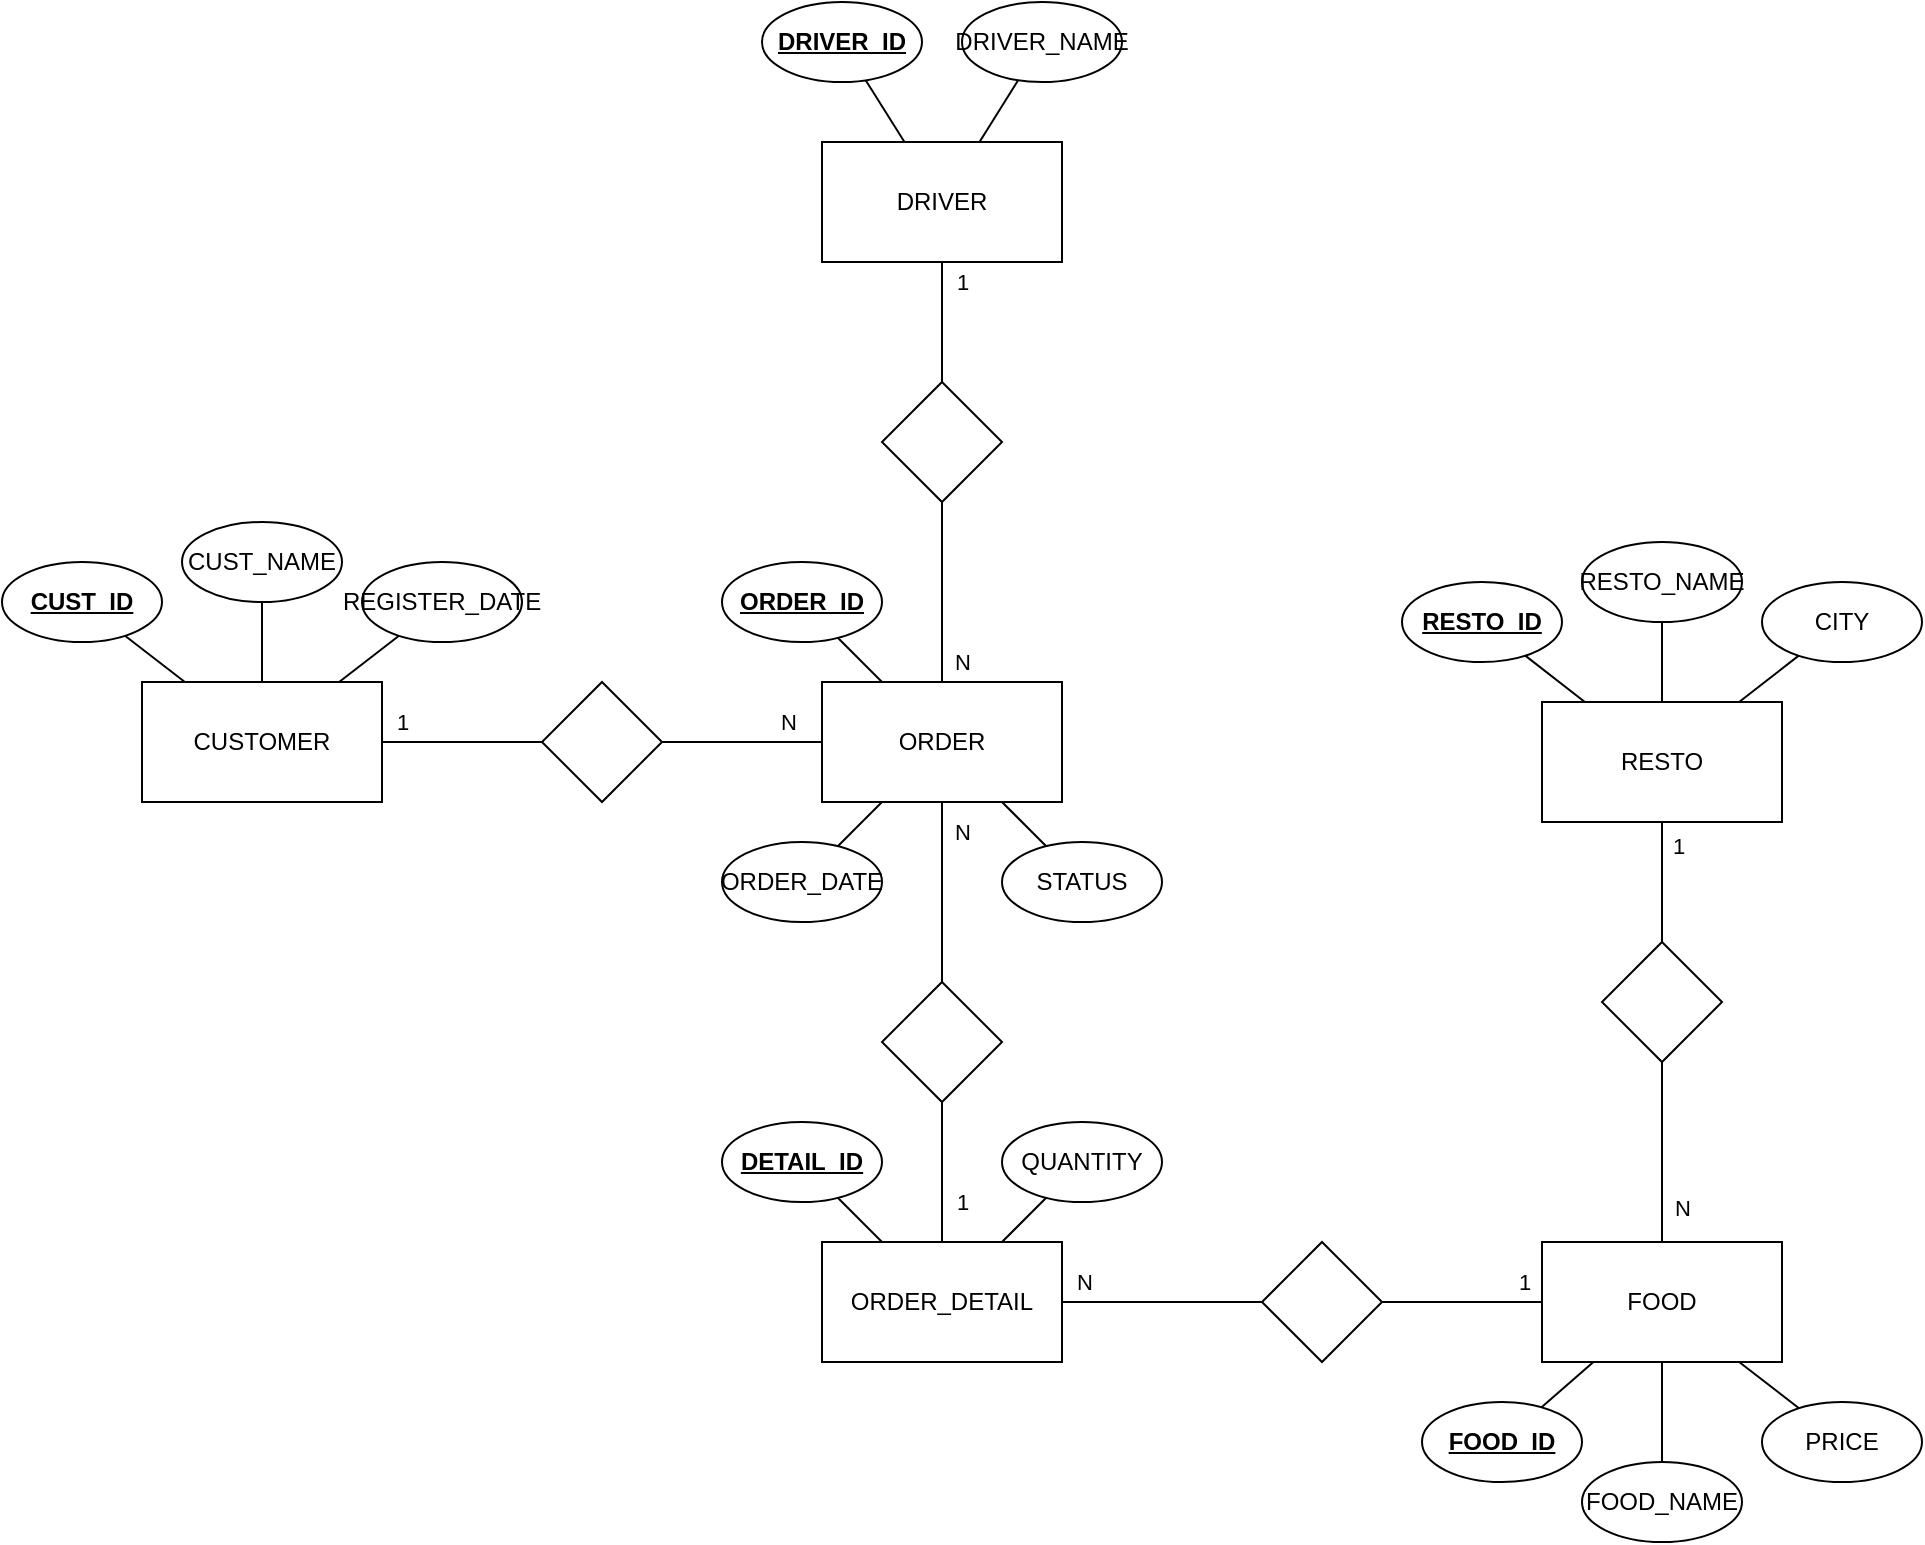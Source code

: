 <mxfile version="23.1.5" type="google" pages="2">
  <diagram name="Page-1" id="H4_xIRkt0PWk35X0GQ88">
    <mxGraphModel grid="1" page="1" gridSize="10" guides="1" tooltips="1" connect="1" arrows="1" fold="1" pageScale="1" pageWidth="850" pageHeight="1100" math="0" shadow="0">
      <root>
        <mxCell id="0" />
        <mxCell id="1" parent="0" />
        <mxCell id="DipAcKh3NF5C1Yp6Zb9K-9" style="rounded=0;orthogonalLoop=1;jettySize=auto;html=1;endArrow=none;endFill=0;" edge="1" parent="1" source="DipAcKh3NF5C1Yp6Zb9K-1" target="DipAcKh3NF5C1Yp6Zb9K-8">
          <mxGeometry relative="1" as="geometry" />
        </mxCell>
        <mxCell id="DipAcKh3NF5C1Yp6Zb9K-28" value="1" style="edgeLabel;html=1;align=center;verticalAlign=middle;resizable=0;points=[];" connectable="0" vertex="1" parent="DipAcKh3NF5C1Yp6Zb9K-9">
          <mxGeometry x="-0.363" y="-2" relative="1" as="geometry">
            <mxPoint x="-16" y="-12" as="offset" />
          </mxGeometry>
        </mxCell>
        <mxCell id="DipAcKh3NF5C1Yp6Zb9K-53" style="edgeStyle=none;shape=connector;rounded=0;orthogonalLoop=1;jettySize=auto;html=1;labelBackgroundColor=default;strokeColor=default;align=center;verticalAlign=middle;fontFamily=Helvetica;fontSize=11;fontColor=default;endArrow=none;endFill=0;" edge="1" parent="1" source="DipAcKh3NF5C1Yp6Zb9K-1" target="DipAcKh3NF5C1Yp6Zb9K-44">
          <mxGeometry relative="1" as="geometry" />
        </mxCell>
        <mxCell id="DipAcKh3NF5C1Yp6Zb9K-1" value="CUSTOMER" style="rounded=0;whiteSpace=wrap;html=1;" vertex="1" parent="1">
          <mxGeometry x="60" y="200" width="120" height="60" as="geometry" />
        </mxCell>
        <mxCell id="DipAcKh3NF5C1Yp6Zb9K-13" style="rounded=0;orthogonalLoop=1;jettySize=auto;html=1;endArrow=none;endFill=0;" edge="1" parent="1" source="DipAcKh3NF5C1Yp6Zb9K-4" target="DipAcKh3NF5C1Yp6Zb9K-11">
          <mxGeometry relative="1" as="geometry" />
        </mxCell>
        <mxCell id="DipAcKh3NF5C1Yp6Zb9K-31" value="1" style="edgeLabel;html=1;align=center;verticalAlign=middle;resizable=0;points=[];" connectable="0" vertex="1" parent="DipAcKh3NF5C1Yp6Zb9K-13">
          <mxGeometry x="-0.669" y="1" relative="1" as="geometry">
            <mxPoint x="9" as="offset" />
          </mxGeometry>
        </mxCell>
        <mxCell id="DipAcKh3NF5C1Yp6Zb9K-4" value="DRIVER" style="rounded=0;whiteSpace=wrap;html=1;" vertex="1" parent="1">
          <mxGeometry x="400.0" y="-70.0" width="120" height="60" as="geometry" />
        </mxCell>
        <mxCell id="DipAcKh3NF5C1Yp6Zb9K-10" style="rounded=0;orthogonalLoop=1;jettySize=auto;html=1;endArrow=none;endFill=0;" edge="1" parent="1" source="DipAcKh3NF5C1Yp6Zb9K-5" target="DipAcKh3NF5C1Yp6Zb9K-8">
          <mxGeometry relative="1" as="geometry" />
        </mxCell>
        <mxCell id="DipAcKh3NF5C1Yp6Zb9K-29" value="N" style="edgeLabel;html=1;align=center;verticalAlign=middle;resizable=0;points=[];" connectable="0" vertex="1" parent="DipAcKh3NF5C1Yp6Zb9K-10">
          <mxGeometry x="-0.396" y="1" relative="1" as="geometry">
            <mxPoint x="7" y="-11" as="offset" />
          </mxGeometry>
        </mxCell>
        <mxCell id="DipAcKh3NF5C1Yp6Zb9K-12" style="rounded=0;orthogonalLoop=1;jettySize=auto;html=1;endArrow=none;endFill=0;" edge="1" parent="1" source="DipAcKh3NF5C1Yp6Zb9K-5" target="DipAcKh3NF5C1Yp6Zb9K-11">
          <mxGeometry relative="1" as="geometry" />
        </mxCell>
        <mxCell id="DipAcKh3NF5C1Yp6Zb9K-30" value="N" style="edgeLabel;html=1;align=center;verticalAlign=middle;resizable=0;points=[];" connectable="0" vertex="1" parent="DipAcKh3NF5C1Yp6Zb9K-12">
          <mxGeometry x="-0.572" y="-1" relative="1" as="geometry">
            <mxPoint x="9" y="9" as="offset" />
          </mxGeometry>
        </mxCell>
        <mxCell id="DipAcKh3NF5C1Yp6Zb9K-21" style="rounded=0;orthogonalLoop=1;jettySize=auto;html=1;endArrow=none;endFill=0;" edge="1" parent="1" source="DipAcKh3NF5C1Yp6Zb9K-6" target="DipAcKh3NF5C1Yp6Zb9K-40">
          <mxGeometry relative="1" as="geometry">
            <mxPoint x="1150" y="100" as="targetPoint" />
          </mxGeometry>
        </mxCell>
        <mxCell id="DipAcKh3NF5C1Yp6Zb9K-36" value="1" style="edgeLabel;html=1;align=center;verticalAlign=middle;resizable=0;points=[];" connectable="0" vertex="1" parent="DipAcKh3NF5C1Yp6Zb9K-21">
          <mxGeometry x="-0.618" y="-1" relative="1" as="geometry">
            <mxPoint x="9" as="offset" />
          </mxGeometry>
        </mxCell>
        <mxCell id="wjAsuF39xySHNHm6XVgP-3" style="edgeStyle=none;shape=connector;rounded=0;orthogonalLoop=1;jettySize=auto;html=1;labelBackgroundColor=default;strokeColor=default;align=center;verticalAlign=middle;fontFamily=Helvetica;fontSize=11;fontColor=default;endArrow=none;endFill=0;" edge="1" parent="1" source="zn8MHlkIqVWJgnF7XYqG-1" target="wjAsuF39xySHNHm6XVgP-1">
          <mxGeometry relative="1" as="geometry">
            <mxPoint x="520" y="510" as="sourcePoint" />
          </mxGeometry>
        </mxCell>
        <mxCell id="wjAsuF39xySHNHm6XVgP-5" value="N" style="edgeLabel;html=1;align=center;verticalAlign=middle;resizable=0;points=[];fontSize=11;fontFamily=Helvetica;fontColor=default;" connectable="0" vertex="1" parent="wjAsuF39xySHNHm6XVgP-3">
          <mxGeometry x="-0.814" relative="1" as="geometry">
            <mxPoint x="1" y="-10" as="offset" />
          </mxGeometry>
        </mxCell>
        <mxCell id="zn8MHlkIqVWJgnF7XYqG-8" value="" style="edgeStyle=none;rounded=0;orthogonalLoop=1;jettySize=auto;html=1;strokeColor=default;align=center;verticalAlign=middle;fontFamily=Helvetica;fontSize=11;fontColor=default;labelBackgroundColor=default;endArrow=none;endFill=0;" edge="1" parent="1" source="DipAcKh3NF5C1Yp6Zb9K-5" target="zn8MHlkIqVWJgnF7XYqG-6">
          <mxGeometry relative="1" as="geometry" />
        </mxCell>
        <mxCell id="DipAcKh3NF5C1Yp6Zb9K-5" value="ORDER" style="rounded=0;whiteSpace=wrap;html=1;" vertex="1" parent="1">
          <mxGeometry x="400.0" y="200.0" width="120" height="60" as="geometry" />
        </mxCell>
        <mxCell id="DipAcKh3NF5C1Yp6Zb9K-62" style="edgeStyle=none;shape=connector;rounded=0;orthogonalLoop=1;jettySize=auto;html=1;labelBackgroundColor=default;strokeColor=default;align=center;verticalAlign=middle;fontFamily=Helvetica;fontSize=11;fontColor=default;endArrow=none;endFill=0;" edge="1" parent="1" source="DipAcKh3NF5C1Yp6Zb9K-6" target="DipAcKh3NF5C1Yp6Zb9K-61">
          <mxGeometry relative="1" as="geometry" />
        </mxCell>
        <mxCell id="DipAcKh3NF5C1Yp6Zb9K-64" style="edgeStyle=none;shape=connector;rounded=0;orthogonalLoop=1;jettySize=auto;html=1;labelBackgroundColor=default;strokeColor=default;align=center;verticalAlign=middle;fontFamily=Helvetica;fontSize=11;fontColor=default;endArrow=none;endFill=0;" edge="1" parent="1" source="DipAcKh3NF5C1Yp6Zb9K-6" target="DipAcKh3NF5C1Yp6Zb9K-63">
          <mxGeometry relative="1" as="geometry" />
        </mxCell>
        <mxCell id="Lrao2M8YZlMkAuPfPE2f-13" style="rounded=0;orthogonalLoop=1;jettySize=auto;html=1;endArrow=none;endFill=0;" edge="1" parent="1" source="DipAcKh3NF5C1Yp6Zb9K-6" target="Lrao2M8YZlMkAuPfPE2f-12">
          <mxGeometry relative="1" as="geometry" />
        </mxCell>
        <mxCell id="DipAcKh3NF5C1Yp6Zb9K-6" value="RESTO" style="rounded=0;whiteSpace=wrap;html=1;" vertex="1" parent="1">
          <mxGeometry x="760" y="210.0" width="120" height="60" as="geometry" />
        </mxCell>
        <mxCell id="DipAcKh3NF5C1Yp6Zb9K-22" style="rounded=0;orthogonalLoop=1;jettySize=auto;html=1;endArrow=none;endFill=0;" edge="1" parent="1" source="DipAcKh3NF5C1Yp6Zb9K-41" target="DipAcKh3NF5C1Yp6Zb9K-40">
          <mxGeometry relative="1" as="geometry">
            <mxPoint x="840" y="300" as="sourcePoint" />
            <mxPoint x="840" y="360" as="targetPoint" />
          </mxGeometry>
        </mxCell>
        <mxCell id="DipAcKh3NF5C1Yp6Zb9K-37" value="N" style="edgeLabel;html=1;align=center;verticalAlign=middle;resizable=0;points=[];" connectable="0" vertex="1" parent="DipAcKh3NF5C1Yp6Zb9K-22">
          <mxGeometry x="-0.623" y="3" relative="1" as="geometry">
            <mxPoint x="13" as="offset" />
          </mxGeometry>
        </mxCell>
        <mxCell id="DipAcKh3NF5C1Yp6Zb9K-8" value="" style="rhombus;whiteSpace=wrap;html=1;" vertex="1" parent="1">
          <mxGeometry x="260" y="200" width="60" height="60" as="geometry" />
        </mxCell>
        <mxCell id="DipAcKh3NF5C1Yp6Zb9K-11" value="" style="rhombus;whiteSpace=wrap;html=1;" vertex="1" parent="1">
          <mxGeometry x="430.0" y="50" width="60" height="60" as="geometry" />
        </mxCell>
        <mxCell id="DipAcKh3NF5C1Yp6Zb9K-40" value="" style="rhombus;whiteSpace=wrap;html=1;fontFamily=Helvetica;fontSize=11;fontColor=default;" vertex="1" parent="1">
          <mxGeometry x="790" y="330" width="60" height="60" as="geometry" />
        </mxCell>
        <mxCell id="wjAsuF39xySHNHm6XVgP-4" style="edgeStyle=none;shape=connector;rounded=0;orthogonalLoop=1;jettySize=auto;html=1;labelBackgroundColor=default;strokeColor=default;align=center;verticalAlign=middle;fontFamily=Helvetica;fontSize=11;fontColor=default;endArrow=none;endFill=0;" edge="1" parent="1" source="DipAcKh3NF5C1Yp6Zb9K-41" target="wjAsuF39xySHNHm6XVgP-1">
          <mxGeometry relative="1" as="geometry">
            <mxPoint x="760" y="510" as="sourcePoint" />
          </mxGeometry>
        </mxCell>
        <mxCell id="wjAsuF39xySHNHm6XVgP-6" value="1" style="edgeLabel;html=1;align=center;verticalAlign=middle;resizable=0;points=[];fontSize=11;fontFamily=Helvetica;fontColor=default;" connectable="0" vertex="1" parent="wjAsuF39xySHNHm6XVgP-4">
          <mxGeometry x="-0.71" y="-1" relative="1" as="geometry">
            <mxPoint x="2" y="-9" as="offset" />
          </mxGeometry>
        </mxCell>
        <mxCell id="DipAcKh3NF5C1Yp6Zb9K-41" value="FOOD" style="rounded=0;whiteSpace=wrap;html=1;" vertex="1" parent="1">
          <mxGeometry x="760" y="480" width="120" height="60" as="geometry" />
        </mxCell>
        <mxCell id="DipAcKh3NF5C1Yp6Zb9K-46" style="rounded=0;orthogonalLoop=1;jettySize=auto;html=1;endArrow=none;endFill=0;" edge="1" parent="1" source="DipAcKh3NF5C1Yp6Zb9K-42" target="DipAcKh3NF5C1Yp6Zb9K-1">
          <mxGeometry relative="1" as="geometry" />
        </mxCell>
        <mxCell id="DipAcKh3NF5C1Yp6Zb9K-42" value="&lt;b&gt;CUST_ID&lt;/b&gt;" style="ellipse;whiteSpace=wrap;html=1;align=center;fontStyle=4;" vertex="1" parent="1">
          <mxGeometry x="-10" y="140" width="80" height="40" as="geometry" />
        </mxCell>
        <mxCell id="DipAcKh3NF5C1Yp6Zb9K-44" value="CUST_NAME" style="ellipse;whiteSpace=wrap;html=1;align=center;" vertex="1" parent="1">
          <mxGeometry x="80" y="120" width="80" height="40" as="geometry" />
        </mxCell>
        <mxCell id="DipAcKh3NF5C1Yp6Zb9K-61" value="&lt;b&gt;RESTO_ID&lt;/b&gt;" style="ellipse;whiteSpace=wrap;html=1;align=center;fontStyle=4;" vertex="1" parent="1">
          <mxGeometry x="690" y="150" width="80" height="40" as="geometry" />
        </mxCell>
        <mxCell id="DipAcKh3NF5C1Yp6Zb9K-63" value="RESTO_NAME" style="ellipse;whiteSpace=wrap;html=1;align=center;" vertex="1" parent="1">
          <mxGeometry x="780" y="130" width="80" height="40" as="geometry" />
        </mxCell>
        <mxCell id="DipAcKh3NF5C1Yp6Zb9K-70" style="edgeStyle=none;shape=connector;rounded=0;orthogonalLoop=1;jettySize=auto;html=1;labelBackgroundColor=default;strokeColor=default;align=center;verticalAlign=middle;fontFamily=Helvetica;fontSize=11;fontColor=default;endArrow=none;endFill=0;" edge="1" parent="1" source="DipAcKh3NF5C1Yp6Zb9K-69" target="DipAcKh3NF5C1Yp6Zb9K-41">
          <mxGeometry relative="1" as="geometry" />
        </mxCell>
        <mxCell id="DipAcKh3NF5C1Yp6Zb9K-69" value="&lt;b&gt;FOOD_ID&lt;/b&gt;" style="ellipse;whiteSpace=wrap;html=1;align=center;fontStyle=4;" vertex="1" parent="1">
          <mxGeometry x="700" y="560" width="80" height="40" as="geometry" />
        </mxCell>
        <mxCell id="DipAcKh3NF5C1Yp6Zb9K-72" style="edgeStyle=none;shape=connector;rounded=0;orthogonalLoop=1;jettySize=auto;html=1;labelBackgroundColor=default;strokeColor=default;align=center;verticalAlign=middle;fontFamily=Helvetica;fontSize=11;fontColor=default;endArrow=none;endFill=0;" edge="1" parent="1" source="DipAcKh3NF5C1Yp6Zb9K-71" target="DipAcKh3NF5C1Yp6Zb9K-41">
          <mxGeometry relative="1" as="geometry" />
        </mxCell>
        <mxCell id="DipAcKh3NF5C1Yp6Zb9K-71" value="FOOD_NAME" style="ellipse;whiteSpace=wrap;html=1;align=center;" vertex="1" parent="1">
          <mxGeometry x="780" y="590" width="80" height="40" as="geometry" />
        </mxCell>
        <mxCell id="DipAcKh3NF5C1Yp6Zb9K-81" style="edgeStyle=none;shape=connector;rounded=0;orthogonalLoop=1;jettySize=auto;html=1;labelBackgroundColor=default;strokeColor=default;align=center;verticalAlign=middle;fontFamily=Helvetica;fontSize=11;fontColor=default;endArrow=none;endFill=0;" edge="1" parent="1" source="DipAcKh3NF5C1Yp6Zb9K-4" target="DipAcKh3NF5C1Yp6Zb9K-85">
          <mxGeometry relative="1" as="geometry">
            <mxPoint x="330" y="-120" as="sourcePoint" />
          </mxGeometry>
        </mxCell>
        <mxCell id="DipAcKh3NF5C1Yp6Zb9K-83" style="rounded=0;orthogonalLoop=1;jettySize=auto;html=1;endArrow=none;endFill=0;" edge="1" parent="1" source="DipAcKh3NF5C1Yp6Zb9K-84" target="DipAcKh3NF5C1Yp6Zb9K-4">
          <mxGeometry relative="1" as="geometry">
            <mxPoint x="360" y="-120" as="targetPoint" />
          </mxGeometry>
        </mxCell>
        <mxCell id="DipAcKh3NF5C1Yp6Zb9K-84" value="&lt;b&gt;DRIVER_ID&lt;/b&gt;" style="ellipse;whiteSpace=wrap;html=1;align=center;fontStyle=4;" vertex="1" parent="1">
          <mxGeometry x="370" y="-140" width="80" height="40" as="geometry" />
        </mxCell>
        <mxCell id="DipAcKh3NF5C1Yp6Zb9K-85" value="DRIVER_NAME" style="ellipse;whiteSpace=wrap;html=1;align=center;" vertex="1" parent="1">
          <mxGeometry x="470" y="-140" width="80" height="40" as="geometry" />
        </mxCell>
        <mxCell id="DipAcKh3NF5C1Yp6Zb9K-97" style="edgeStyle=none;shape=connector;rounded=0;orthogonalLoop=1;jettySize=auto;html=1;labelBackgroundColor=default;strokeColor=default;align=center;verticalAlign=middle;fontFamily=Helvetica;fontSize=11;fontColor=default;endArrow=none;endFill=0;" edge="1" parent="1" source="DipAcKh3NF5C1Yp6Zb9K-96" target="DipAcKh3NF5C1Yp6Zb9K-5">
          <mxGeometry relative="1" as="geometry" />
        </mxCell>
        <mxCell id="DipAcKh3NF5C1Yp6Zb9K-96" value="&lt;b&gt;ORDER_ID&lt;/b&gt;" style="ellipse;whiteSpace=wrap;html=1;align=center;fontStyle=4;" vertex="1" parent="1">
          <mxGeometry x="350.0" y="140" width="80" height="40" as="geometry" />
        </mxCell>
        <mxCell id="DipAcKh3NF5C1Yp6Zb9K-107" style="edgeStyle=none;shape=connector;rounded=0;orthogonalLoop=1;jettySize=auto;html=1;labelBackgroundColor=default;strokeColor=default;align=center;verticalAlign=middle;fontFamily=Helvetica;fontSize=11;fontColor=default;endArrow=none;endFill=0;" edge="1" parent="1" source="DipAcKh3NF5C1Yp6Zb9K-106" target="DipAcKh3NF5C1Yp6Zb9K-5">
          <mxGeometry relative="1" as="geometry" />
        </mxCell>
        <mxCell id="DipAcKh3NF5C1Yp6Zb9K-106" value="ORDER_DATE" style="ellipse;whiteSpace=wrap;html=1;align=center;" vertex="1" parent="1">
          <mxGeometry x="350" y="280" width="80" height="40" as="geometry" />
        </mxCell>
        <mxCell id="DipAcKh3NF5C1Yp6Zb9K-109" style="edgeStyle=none;shape=connector;rounded=0;orthogonalLoop=1;jettySize=auto;html=1;labelBackgroundColor=default;strokeColor=default;align=center;verticalAlign=middle;fontFamily=Helvetica;fontSize=11;fontColor=default;endArrow=none;endFill=0;" edge="1" parent="1" source="DipAcKh3NF5C1Yp6Zb9K-108" target="DipAcKh3NF5C1Yp6Zb9K-41">
          <mxGeometry relative="1" as="geometry" />
        </mxCell>
        <mxCell id="DipAcKh3NF5C1Yp6Zb9K-108" value="PRICE" style="ellipse;whiteSpace=wrap;html=1;align=center;" vertex="1" parent="1">
          <mxGeometry x="870" y="560" width="80" height="40" as="geometry" />
        </mxCell>
        <mxCell id="DipAcKh3NF5C1Yp6Zb9K-111" style="edgeStyle=none;shape=connector;rounded=0;orthogonalLoop=1;jettySize=auto;html=1;labelBackgroundColor=default;strokeColor=default;align=center;verticalAlign=middle;fontFamily=Helvetica;fontSize=11;fontColor=default;endArrow=none;endFill=0;" edge="1" parent="1" source="DipAcKh3NF5C1Yp6Zb9K-110" target="zn8MHlkIqVWJgnF7XYqG-1">
          <mxGeometry relative="1" as="geometry" />
        </mxCell>
        <mxCell id="DipAcKh3NF5C1Yp6Zb9K-110" value="QUANTITY" style="ellipse;whiteSpace=wrap;html=1;align=center;" vertex="1" parent="1">
          <mxGeometry x="490" y="420" width="80" height="40" as="geometry" />
        </mxCell>
        <mxCell id="DipAcKh3NF5C1Yp6Zb9K-121" style="edgeStyle=none;shape=connector;rounded=0;orthogonalLoop=1;jettySize=auto;html=1;labelBackgroundColor=default;strokeColor=default;align=center;verticalAlign=middle;fontFamily=Helvetica;fontSize=11;fontColor=default;endArrow=none;endFill=0;" edge="1" parent="1" source="DipAcKh3NF5C1Yp6Zb9K-120" target="DipAcKh3NF5C1Yp6Zb9K-5">
          <mxGeometry relative="1" as="geometry" />
        </mxCell>
        <mxCell id="DipAcKh3NF5C1Yp6Zb9K-120" value="STATUS" style="ellipse;whiteSpace=wrap;html=1;align=center;" vertex="1" parent="1">
          <mxGeometry x="490" y="280" width="80" height="40" as="geometry" />
        </mxCell>
        <mxCell id="wjAsuF39xySHNHm6XVgP-1" value="" style="rhombus;whiteSpace=wrap;html=1;fontFamily=Helvetica;fontSize=11;fontColor=default;" vertex="1" parent="1">
          <mxGeometry x="620.0" y="480" width="60" height="60" as="geometry" />
        </mxCell>
        <mxCell id="wjAsuF39xySHNHm6XVgP-8" style="edgeStyle=none;shape=connector;rounded=0;orthogonalLoop=1;jettySize=auto;html=1;labelBackgroundColor=default;strokeColor=default;align=center;verticalAlign=middle;fontFamily=Helvetica;fontSize=11;fontColor=default;endArrow=none;endFill=0;" edge="1" parent="1" source="wjAsuF39xySHNHm6XVgP-7" target="DipAcKh3NF5C1Yp6Zb9K-1">
          <mxGeometry relative="1" as="geometry" />
        </mxCell>
        <mxCell id="wjAsuF39xySHNHm6XVgP-7" value="REGISTER_DATE" style="ellipse;whiteSpace=wrap;html=1;align=center;" vertex="1" parent="1">
          <mxGeometry x="170" y="140" width="80" height="40" as="geometry" />
        </mxCell>
        <mxCell id="Lrao2M8YZlMkAuPfPE2f-12" value="CITY" style="ellipse;whiteSpace=wrap;html=1;align=center;" vertex="1" parent="1">
          <mxGeometry x="870" y="150" width="80" height="40" as="geometry" />
        </mxCell>
        <mxCell id="zn8MHlkIqVWJgnF7XYqG-1" value="ORDER_DETAIL" style="rounded=0;whiteSpace=wrap;html=1;" vertex="1" parent="1">
          <mxGeometry x="400.0" y="480.0" width="120" height="60" as="geometry" />
        </mxCell>
        <mxCell id="zn8MHlkIqVWJgnF7XYqG-2" style="rounded=0;orthogonalLoop=1;jettySize=auto;html=1;endArrow=none;endFill=0;" edge="1" parent="1" source="DipAcKh3NF5C1Yp6Zb9K-5" target="zn8MHlkIqVWJgnF7XYqG-6">
          <mxGeometry relative="1" as="geometry">
            <mxPoint x="460" y="260" as="sourcePoint" />
          </mxGeometry>
        </mxCell>
        <mxCell id="zn8MHlkIqVWJgnF7XYqG-3" value="N" style="edgeLabel;html=1;align=center;verticalAlign=middle;resizable=0;points=[];" connectable="0" vertex="1" parent="zn8MHlkIqVWJgnF7XYqG-2">
          <mxGeometry x="-0.669" y="1" relative="1" as="geometry">
            <mxPoint x="9" as="offset" />
          </mxGeometry>
        </mxCell>
        <mxCell id="zn8MHlkIqVWJgnF7XYqG-4" style="rounded=0;orthogonalLoop=1;jettySize=auto;html=1;endArrow=none;endFill=0;" edge="1" parent="1" source="zn8MHlkIqVWJgnF7XYqG-1" target="zn8MHlkIqVWJgnF7XYqG-6">
          <mxGeometry relative="1" as="geometry">
            <mxPoint x="460" y="470" as="sourcePoint" />
          </mxGeometry>
        </mxCell>
        <mxCell id="zn8MHlkIqVWJgnF7XYqG-5" value="1" style="edgeLabel;html=1;align=center;verticalAlign=middle;resizable=0;points=[];" connectable="0" vertex="1" parent="zn8MHlkIqVWJgnF7XYqG-4">
          <mxGeometry x="-0.572" y="-1" relative="1" as="geometry">
            <mxPoint x="9" y="-5" as="offset" />
          </mxGeometry>
        </mxCell>
        <mxCell id="zn8MHlkIqVWJgnF7XYqG-6" value="" style="rhombus;whiteSpace=wrap;html=1;" vertex="1" parent="1">
          <mxGeometry x="430.0" y="350" width="60" height="60" as="geometry" />
        </mxCell>
        <mxCell id="zn8MHlkIqVWJgnF7XYqG-10" style="edgeStyle=none;rounded=0;orthogonalLoop=1;jettySize=auto;html=1;strokeColor=default;align=center;verticalAlign=middle;fontFamily=Helvetica;fontSize=11;fontColor=default;labelBackgroundColor=default;endArrow=none;endFill=0;" edge="1" parent="1" source="zn8MHlkIqVWJgnF7XYqG-9" target="zn8MHlkIqVWJgnF7XYqG-1">
          <mxGeometry relative="1" as="geometry" />
        </mxCell>
        <mxCell id="zn8MHlkIqVWJgnF7XYqG-9" value="&lt;b&gt;DETAIL_ID&lt;/b&gt;" style="ellipse;whiteSpace=wrap;html=1;align=center;fontStyle=4;" vertex="1" parent="1">
          <mxGeometry x="350.0" y="420" width="80" height="40" as="geometry" />
        </mxCell>
      </root>
    </mxGraphModel>
  </diagram>
  <diagram id="n924TuCVP8KnOsCFZB59" name="Page-2">
    <mxGraphModel grid="1" page="1" gridSize="10" guides="1" tooltips="1" connect="1" arrows="1" fold="1" pageScale="1" pageWidth="850" pageHeight="1100" math="0" shadow="0">
      <root>
        <mxCell id="0" />
        <mxCell id="1" parent="0" />
        <mxCell id="l9iEBerXsmFjaWC0BYut-1" style="rounded=0;orthogonalLoop=1;jettySize=auto;html=1;endArrow=none;endFill=0;" edge="1" parent="1" source="l9iEBerXsmFjaWC0BYut-4" target="l9iEBerXsmFjaWC0BYut-23">
          <mxGeometry relative="1" as="geometry" />
        </mxCell>
        <mxCell id="l9iEBerXsmFjaWC0BYut-2" value="1" style="edgeLabel;html=1;align=center;verticalAlign=middle;resizable=0;points=[];" connectable="0" vertex="1" parent="l9iEBerXsmFjaWC0BYut-1">
          <mxGeometry x="-0.363" y="-2" relative="1" as="geometry">
            <mxPoint x="-16" y="-12" as="offset" />
          </mxGeometry>
        </mxCell>
        <mxCell id="l9iEBerXsmFjaWC0BYut-3" style="edgeStyle=none;shape=connector;rounded=0;orthogonalLoop=1;jettySize=auto;html=1;labelBackgroundColor=default;strokeColor=default;align=center;verticalAlign=middle;fontFamily=Helvetica;fontSize=11;fontColor=default;endArrow=none;endFill=0;" edge="1" parent="1" source="l9iEBerXsmFjaWC0BYut-4" target="l9iEBerXsmFjaWC0BYut-31">
          <mxGeometry relative="1" as="geometry" />
        </mxCell>
        <mxCell id="l9iEBerXsmFjaWC0BYut-4" value="CUSTOMER" style="rounded=0;whiteSpace=wrap;html=1;" vertex="1" parent="1">
          <mxGeometry x="60" y="200" width="120" height="60" as="geometry" />
        </mxCell>
        <mxCell id="l9iEBerXsmFjaWC0BYut-5" style="rounded=0;orthogonalLoop=1;jettySize=auto;html=1;endArrow=none;endFill=0;" edge="1" parent="1" source="l9iEBerXsmFjaWC0BYut-7" target="l9iEBerXsmFjaWC0BYut-24">
          <mxGeometry relative="1" as="geometry" />
        </mxCell>
        <mxCell id="l9iEBerXsmFjaWC0BYut-6" value="1" style="edgeLabel;html=1;align=center;verticalAlign=middle;resizable=0;points=[];" connectable="0" vertex="1" parent="l9iEBerXsmFjaWC0BYut-5">
          <mxGeometry x="-0.669" y="1" relative="1" as="geometry">
            <mxPoint x="9" as="offset" />
          </mxGeometry>
        </mxCell>
        <mxCell id="l9iEBerXsmFjaWC0BYut-7" value="DRIVER" style="rounded=0;whiteSpace=wrap;html=1;" vertex="1" parent="1">
          <mxGeometry x="400.0" y="-70.0" width="120" height="60" as="geometry" />
        </mxCell>
        <mxCell id="l9iEBerXsmFjaWC0BYut-8" style="rounded=0;orthogonalLoop=1;jettySize=auto;html=1;endArrow=none;endFill=0;" edge="1" parent="1" source="l9iEBerXsmFjaWC0BYut-16" target="l9iEBerXsmFjaWC0BYut-23">
          <mxGeometry relative="1" as="geometry" />
        </mxCell>
        <mxCell id="l9iEBerXsmFjaWC0BYut-9" value="N" style="edgeLabel;html=1;align=center;verticalAlign=middle;resizable=0;points=[];" connectable="0" vertex="1" parent="l9iEBerXsmFjaWC0BYut-8">
          <mxGeometry x="-0.396" y="1" relative="1" as="geometry">
            <mxPoint x="7" y="-11" as="offset" />
          </mxGeometry>
        </mxCell>
        <mxCell id="l9iEBerXsmFjaWC0BYut-10" style="rounded=0;orthogonalLoop=1;jettySize=auto;html=1;endArrow=none;endFill=0;" edge="1" parent="1" source="l9iEBerXsmFjaWC0BYut-16" target="l9iEBerXsmFjaWC0BYut-24">
          <mxGeometry relative="1" as="geometry" />
        </mxCell>
        <mxCell id="l9iEBerXsmFjaWC0BYut-11" value="N" style="edgeLabel;html=1;align=center;verticalAlign=middle;resizable=0;points=[];" connectable="0" vertex="1" parent="l9iEBerXsmFjaWC0BYut-10">
          <mxGeometry x="-0.572" y="-1" relative="1" as="geometry">
            <mxPoint x="9" y="9" as="offset" />
          </mxGeometry>
        </mxCell>
        <mxCell id="l9iEBerXsmFjaWC0BYut-12" style="rounded=0;orthogonalLoop=1;jettySize=auto;html=1;endArrow=none;endFill=0;" edge="1" parent="1" source="l9iEBerXsmFjaWC0BYut-20" target="l9iEBerXsmFjaWC0BYut-25">
          <mxGeometry relative="1" as="geometry">
            <mxPoint x="1150" y="-180" as="targetPoint" />
          </mxGeometry>
        </mxCell>
        <mxCell id="l9iEBerXsmFjaWC0BYut-13" value="1" style="edgeLabel;html=1;align=center;verticalAlign=middle;resizable=0;points=[];" connectable="0" vertex="1" parent="l9iEBerXsmFjaWC0BYut-12">
          <mxGeometry x="-0.618" y="-1" relative="1" as="geometry">
            <mxPoint x="9" as="offset" />
          </mxGeometry>
        </mxCell>
        <mxCell id="l9iEBerXsmFjaWC0BYut-14" style="edgeStyle=none;shape=connector;rounded=0;orthogonalLoop=1;jettySize=auto;html=1;labelBackgroundColor=default;strokeColor=default;align=center;verticalAlign=middle;fontFamily=Helvetica;fontSize=11;fontColor=default;endArrow=none;endFill=0;" edge="1" parent="1" source="l9iEBerXsmFjaWC0BYut-16" target="l9iEBerXsmFjaWC0BYut-52">
          <mxGeometry relative="1" as="geometry" />
        </mxCell>
        <mxCell id="l9iEBerXsmFjaWC0BYut-15" value="N" style="edgeLabel;html=1;align=center;verticalAlign=middle;resizable=0;points=[];fontSize=11;fontFamily=Helvetica;fontColor=default;" connectable="0" vertex="1" parent="l9iEBerXsmFjaWC0BYut-14">
          <mxGeometry x="-0.814" relative="1" as="geometry">
            <mxPoint x="1" y="-10" as="offset" />
          </mxGeometry>
        </mxCell>
        <mxCell id="l9iEBerXsmFjaWC0BYut-16" value="ORDER" style="rounded=0;whiteSpace=wrap;html=1;" vertex="1" parent="1">
          <mxGeometry x="400.0" y="200.0" width="120" height="60" as="geometry" />
        </mxCell>
        <mxCell id="l9iEBerXsmFjaWC0BYut-17" style="edgeStyle=none;shape=connector;rounded=0;orthogonalLoop=1;jettySize=auto;html=1;labelBackgroundColor=default;strokeColor=default;align=center;verticalAlign=middle;fontFamily=Helvetica;fontSize=11;fontColor=default;endArrow=none;endFill=0;" edge="1" parent="1" source="l9iEBerXsmFjaWC0BYut-20" target="l9iEBerXsmFjaWC0BYut-32">
          <mxGeometry relative="1" as="geometry" />
        </mxCell>
        <mxCell id="l9iEBerXsmFjaWC0BYut-18" style="edgeStyle=none;shape=connector;rounded=0;orthogonalLoop=1;jettySize=auto;html=1;labelBackgroundColor=default;strokeColor=default;align=center;verticalAlign=middle;fontFamily=Helvetica;fontSize=11;fontColor=default;endArrow=none;endFill=0;" edge="1" parent="1" source="l9iEBerXsmFjaWC0BYut-20" target="l9iEBerXsmFjaWC0BYut-33">
          <mxGeometry relative="1" as="geometry" />
        </mxCell>
        <mxCell id="l9iEBerXsmFjaWC0BYut-19" style="rounded=0;orthogonalLoop=1;jettySize=auto;html=1;endArrow=none;endFill=0;" edge="1" parent="1" source="l9iEBerXsmFjaWC0BYut-20" target="l9iEBerXsmFjaWC0BYut-55">
          <mxGeometry relative="1" as="geometry" />
        </mxCell>
        <mxCell id="l9iEBerXsmFjaWC0BYut-20" value="RESTO" style="rounded=0;whiteSpace=wrap;html=1;" vertex="1" parent="1">
          <mxGeometry x="760" y="-70.0" width="120" height="60" as="geometry" />
        </mxCell>
        <mxCell id="l9iEBerXsmFjaWC0BYut-21" style="rounded=0;orthogonalLoop=1;jettySize=auto;html=1;endArrow=none;endFill=0;" edge="1" parent="1" source="l9iEBerXsmFjaWC0BYut-28" target="l9iEBerXsmFjaWC0BYut-25">
          <mxGeometry relative="1" as="geometry">
            <mxPoint x="840" y="20" as="sourcePoint" />
            <mxPoint x="840" y="80" as="targetPoint" />
          </mxGeometry>
        </mxCell>
        <mxCell id="l9iEBerXsmFjaWC0BYut-22" value="N" style="edgeLabel;html=1;align=center;verticalAlign=middle;resizable=0;points=[];" connectable="0" vertex="1" parent="l9iEBerXsmFjaWC0BYut-21">
          <mxGeometry x="-0.623" y="3" relative="1" as="geometry">
            <mxPoint x="13" as="offset" />
          </mxGeometry>
        </mxCell>
        <mxCell id="l9iEBerXsmFjaWC0BYut-23" value="" style="rhombus;whiteSpace=wrap;html=1;" vertex="1" parent="1">
          <mxGeometry x="260" y="200" width="60" height="60" as="geometry" />
        </mxCell>
        <mxCell id="l9iEBerXsmFjaWC0BYut-24" value="" style="rhombus;whiteSpace=wrap;html=1;" vertex="1" parent="1">
          <mxGeometry x="430.0" y="50" width="60" height="60" as="geometry" />
        </mxCell>
        <mxCell id="l9iEBerXsmFjaWC0BYut-25" value="" style="rhombus;whiteSpace=wrap;html=1;fontFamily=Helvetica;fontSize=11;fontColor=default;" vertex="1" parent="1">
          <mxGeometry x="790" y="50" width="60" height="60" as="geometry" />
        </mxCell>
        <mxCell id="l9iEBerXsmFjaWC0BYut-26" style="edgeStyle=none;shape=connector;rounded=0;orthogonalLoop=1;jettySize=auto;html=1;labelBackgroundColor=default;strokeColor=default;align=center;verticalAlign=middle;fontFamily=Helvetica;fontSize=11;fontColor=default;endArrow=none;endFill=0;" edge="1" parent="1" source="l9iEBerXsmFjaWC0BYut-28" target="l9iEBerXsmFjaWC0BYut-52">
          <mxGeometry relative="1" as="geometry" />
        </mxCell>
        <mxCell id="l9iEBerXsmFjaWC0BYut-27" value="1" style="edgeLabel;html=1;align=center;verticalAlign=middle;resizable=0;points=[];fontSize=11;fontFamily=Helvetica;fontColor=default;" connectable="0" vertex="1" parent="l9iEBerXsmFjaWC0BYut-26">
          <mxGeometry x="-0.71" y="-1" relative="1" as="geometry">
            <mxPoint x="2" y="-9" as="offset" />
          </mxGeometry>
        </mxCell>
        <mxCell id="l9iEBerXsmFjaWC0BYut-28" value="FOOD" style="rounded=0;whiteSpace=wrap;html=1;" vertex="1" parent="1">
          <mxGeometry x="760" y="200" width="120" height="60" as="geometry" />
        </mxCell>
        <mxCell id="l9iEBerXsmFjaWC0BYut-29" style="rounded=0;orthogonalLoop=1;jettySize=auto;html=1;endArrow=none;endFill=0;" edge="1" parent="1" source="l9iEBerXsmFjaWC0BYut-30" target="l9iEBerXsmFjaWC0BYut-4">
          <mxGeometry relative="1" as="geometry" />
        </mxCell>
        <mxCell id="l9iEBerXsmFjaWC0BYut-30" value="&lt;b&gt;CUST_ID&lt;/b&gt;" style="ellipse;whiteSpace=wrap;html=1;align=center;fontStyle=4;" vertex="1" parent="1">
          <mxGeometry x="-10" y="140" width="80" height="40" as="geometry" />
        </mxCell>
        <mxCell id="l9iEBerXsmFjaWC0BYut-31" value="CUST_NAME" style="ellipse;whiteSpace=wrap;html=1;align=center;" vertex="1" parent="1">
          <mxGeometry x="80" y="120" width="80" height="40" as="geometry" />
        </mxCell>
        <mxCell id="l9iEBerXsmFjaWC0BYut-32" value="&lt;b&gt;RESTO_ID&lt;/b&gt;" style="ellipse;whiteSpace=wrap;html=1;align=center;fontStyle=4;" vertex="1" parent="1">
          <mxGeometry x="690" y="-130" width="80" height="40" as="geometry" />
        </mxCell>
        <mxCell id="l9iEBerXsmFjaWC0BYut-33" value="RESTO_NAME" style="ellipse;whiteSpace=wrap;html=1;align=center;" vertex="1" parent="1">
          <mxGeometry x="780" y="-150" width="80" height="40" as="geometry" />
        </mxCell>
        <mxCell id="l9iEBerXsmFjaWC0BYut-34" style="edgeStyle=none;shape=connector;rounded=0;orthogonalLoop=1;jettySize=auto;html=1;labelBackgroundColor=default;strokeColor=default;align=center;verticalAlign=middle;fontFamily=Helvetica;fontSize=11;fontColor=default;endArrow=none;endFill=0;" edge="1" parent="1" source="l9iEBerXsmFjaWC0BYut-35" target="l9iEBerXsmFjaWC0BYut-28">
          <mxGeometry relative="1" as="geometry" />
        </mxCell>
        <mxCell id="l9iEBerXsmFjaWC0BYut-35" value="&lt;b&gt;FOOD_ID&lt;/b&gt;" style="ellipse;whiteSpace=wrap;html=1;align=center;fontStyle=4;" vertex="1" parent="1">
          <mxGeometry x="700" y="280" width="80" height="40" as="geometry" />
        </mxCell>
        <mxCell id="l9iEBerXsmFjaWC0BYut-36" style="edgeStyle=none;shape=connector;rounded=0;orthogonalLoop=1;jettySize=auto;html=1;labelBackgroundColor=default;strokeColor=default;align=center;verticalAlign=middle;fontFamily=Helvetica;fontSize=11;fontColor=default;endArrow=none;endFill=0;" edge="1" parent="1" source="l9iEBerXsmFjaWC0BYut-37" target="l9iEBerXsmFjaWC0BYut-28">
          <mxGeometry relative="1" as="geometry" />
        </mxCell>
        <mxCell id="l9iEBerXsmFjaWC0BYut-37" value="FOOD_NAME" style="ellipse;whiteSpace=wrap;html=1;align=center;" vertex="1" parent="1">
          <mxGeometry x="780" y="310" width="80" height="40" as="geometry" />
        </mxCell>
        <mxCell id="l9iEBerXsmFjaWC0BYut-38" style="edgeStyle=none;shape=connector;rounded=0;orthogonalLoop=1;jettySize=auto;html=1;labelBackgroundColor=default;strokeColor=default;align=center;verticalAlign=middle;fontFamily=Helvetica;fontSize=11;fontColor=default;endArrow=none;endFill=0;" edge="1" parent="1" source="l9iEBerXsmFjaWC0BYut-7" target="l9iEBerXsmFjaWC0BYut-41">
          <mxGeometry relative="1" as="geometry">
            <mxPoint x="330" y="-120" as="sourcePoint" />
          </mxGeometry>
        </mxCell>
        <mxCell id="l9iEBerXsmFjaWC0BYut-39" style="rounded=0;orthogonalLoop=1;jettySize=auto;html=1;endArrow=none;endFill=0;" edge="1" parent="1" source="l9iEBerXsmFjaWC0BYut-40" target="l9iEBerXsmFjaWC0BYut-7">
          <mxGeometry relative="1" as="geometry">
            <mxPoint x="360" y="-120" as="targetPoint" />
          </mxGeometry>
        </mxCell>
        <mxCell id="l9iEBerXsmFjaWC0BYut-40" value="&lt;b&gt;DRIVER_ID&lt;/b&gt;" style="ellipse;whiteSpace=wrap;html=1;align=center;fontStyle=4;" vertex="1" parent="1">
          <mxGeometry x="370" y="-140" width="80" height="40" as="geometry" />
        </mxCell>
        <mxCell id="l9iEBerXsmFjaWC0BYut-41" value="DRIVER_NAME" style="ellipse;whiteSpace=wrap;html=1;align=center;" vertex="1" parent="1">
          <mxGeometry x="470" y="-140" width="80" height="40" as="geometry" />
        </mxCell>
        <mxCell id="l9iEBerXsmFjaWC0BYut-42" style="edgeStyle=none;shape=connector;rounded=0;orthogonalLoop=1;jettySize=auto;html=1;labelBackgroundColor=default;strokeColor=default;align=center;verticalAlign=middle;fontFamily=Helvetica;fontSize=11;fontColor=default;endArrow=none;endFill=0;" edge="1" parent="1" source="l9iEBerXsmFjaWC0BYut-43" target="l9iEBerXsmFjaWC0BYut-16">
          <mxGeometry relative="1" as="geometry" />
        </mxCell>
        <mxCell id="l9iEBerXsmFjaWC0BYut-43" value="&lt;b&gt;ORDER_ID&lt;/b&gt;" style="ellipse;whiteSpace=wrap;html=1;align=center;fontStyle=4;" vertex="1" parent="1">
          <mxGeometry x="350.0" y="140" width="80" height="40" as="geometry" />
        </mxCell>
        <mxCell id="l9iEBerXsmFjaWC0BYut-44" style="edgeStyle=none;shape=connector;rounded=0;orthogonalLoop=1;jettySize=auto;html=1;labelBackgroundColor=default;strokeColor=default;align=center;verticalAlign=middle;fontFamily=Helvetica;fontSize=11;fontColor=default;endArrow=none;endFill=0;" edge="1" parent="1" source="l9iEBerXsmFjaWC0BYut-45" target="l9iEBerXsmFjaWC0BYut-16">
          <mxGeometry relative="1" as="geometry" />
        </mxCell>
        <mxCell id="l9iEBerXsmFjaWC0BYut-45" value="ORDER_DATE" style="ellipse;whiteSpace=wrap;html=1;align=center;" vertex="1" parent="1">
          <mxGeometry x="350" y="280" width="80" height="40" as="geometry" />
        </mxCell>
        <mxCell id="l9iEBerXsmFjaWC0BYut-46" style="edgeStyle=none;shape=connector;rounded=0;orthogonalLoop=1;jettySize=auto;html=1;labelBackgroundColor=default;strokeColor=default;align=center;verticalAlign=middle;fontFamily=Helvetica;fontSize=11;fontColor=default;endArrow=none;endFill=0;" edge="1" parent="1" source="l9iEBerXsmFjaWC0BYut-47" target="l9iEBerXsmFjaWC0BYut-28">
          <mxGeometry relative="1" as="geometry" />
        </mxCell>
        <mxCell id="l9iEBerXsmFjaWC0BYut-47" value="PRICE" style="ellipse;whiteSpace=wrap;html=1;align=center;" vertex="1" parent="1">
          <mxGeometry x="870" y="280" width="80" height="40" as="geometry" />
        </mxCell>
        <mxCell id="l9iEBerXsmFjaWC0BYut-48" style="edgeStyle=none;shape=connector;rounded=0;orthogonalLoop=1;jettySize=auto;html=1;labelBackgroundColor=default;strokeColor=default;align=center;verticalAlign=middle;fontFamily=Helvetica;fontSize=11;fontColor=default;endArrow=none;endFill=0;" edge="1" parent="1" source="l9iEBerXsmFjaWC0BYut-49" target="l9iEBerXsmFjaWC0BYut-16">
          <mxGeometry relative="1" as="geometry" />
        </mxCell>
        <mxCell id="l9iEBerXsmFjaWC0BYut-49" value="QUANTITY" style="ellipse;whiteSpace=wrap;html=1;align=center;" vertex="1" parent="1">
          <mxGeometry x="490" y="140" width="80" height="40" as="geometry" />
        </mxCell>
        <mxCell id="l9iEBerXsmFjaWC0BYut-50" style="edgeStyle=none;shape=connector;rounded=0;orthogonalLoop=1;jettySize=auto;html=1;labelBackgroundColor=default;strokeColor=default;align=center;verticalAlign=middle;fontFamily=Helvetica;fontSize=11;fontColor=default;endArrow=none;endFill=0;" edge="1" parent="1" source="l9iEBerXsmFjaWC0BYut-51" target="l9iEBerXsmFjaWC0BYut-16">
          <mxGeometry relative="1" as="geometry" />
        </mxCell>
        <mxCell id="l9iEBerXsmFjaWC0BYut-51" value="STATUS" style="ellipse;whiteSpace=wrap;html=1;align=center;" vertex="1" parent="1">
          <mxGeometry x="490" y="280" width="80" height="40" as="geometry" />
        </mxCell>
        <mxCell id="l9iEBerXsmFjaWC0BYut-52" value="" style="rhombus;whiteSpace=wrap;html=1;fontFamily=Helvetica;fontSize=11;fontColor=default;" vertex="1" parent="1">
          <mxGeometry x="620.0" y="200" width="60" height="60" as="geometry" />
        </mxCell>
        <mxCell id="l9iEBerXsmFjaWC0BYut-53" style="edgeStyle=none;shape=connector;rounded=0;orthogonalLoop=1;jettySize=auto;html=1;labelBackgroundColor=default;strokeColor=default;align=center;verticalAlign=middle;fontFamily=Helvetica;fontSize=11;fontColor=default;endArrow=none;endFill=0;" edge="1" parent="1" source="l9iEBerXsmFjaWC0BYut-54" target="l9iEBerXsmFjaWC0BYut-4">
          <mxGeometry relative="1" as="geometry" />
        </mxCell>
        <mxCell id="l9iEBerXsmFjaWC0BYut-54" value="REGISTER_DATE" style="ellipse;whiteSpace=wrap;html=1;align=center;" vertex="1" parent="1">
          <mxGeometry x="170" y="140" width="80" height="40" as="geometry" />
        </mxCell>
        <mxCell id="l9iEBerXsmFjaWC0BYut-55" value="CITY" style="ellipse;whiteSpace=wrap;html=1;align=center;" vertex="1" parent="1">
          <mxGeometry x="870" y="-130" width="80" height="40" as="geometry" />
        </mxCell>
      </root>
    </mxGraphModel>
  </diagram>
</mxfile>
